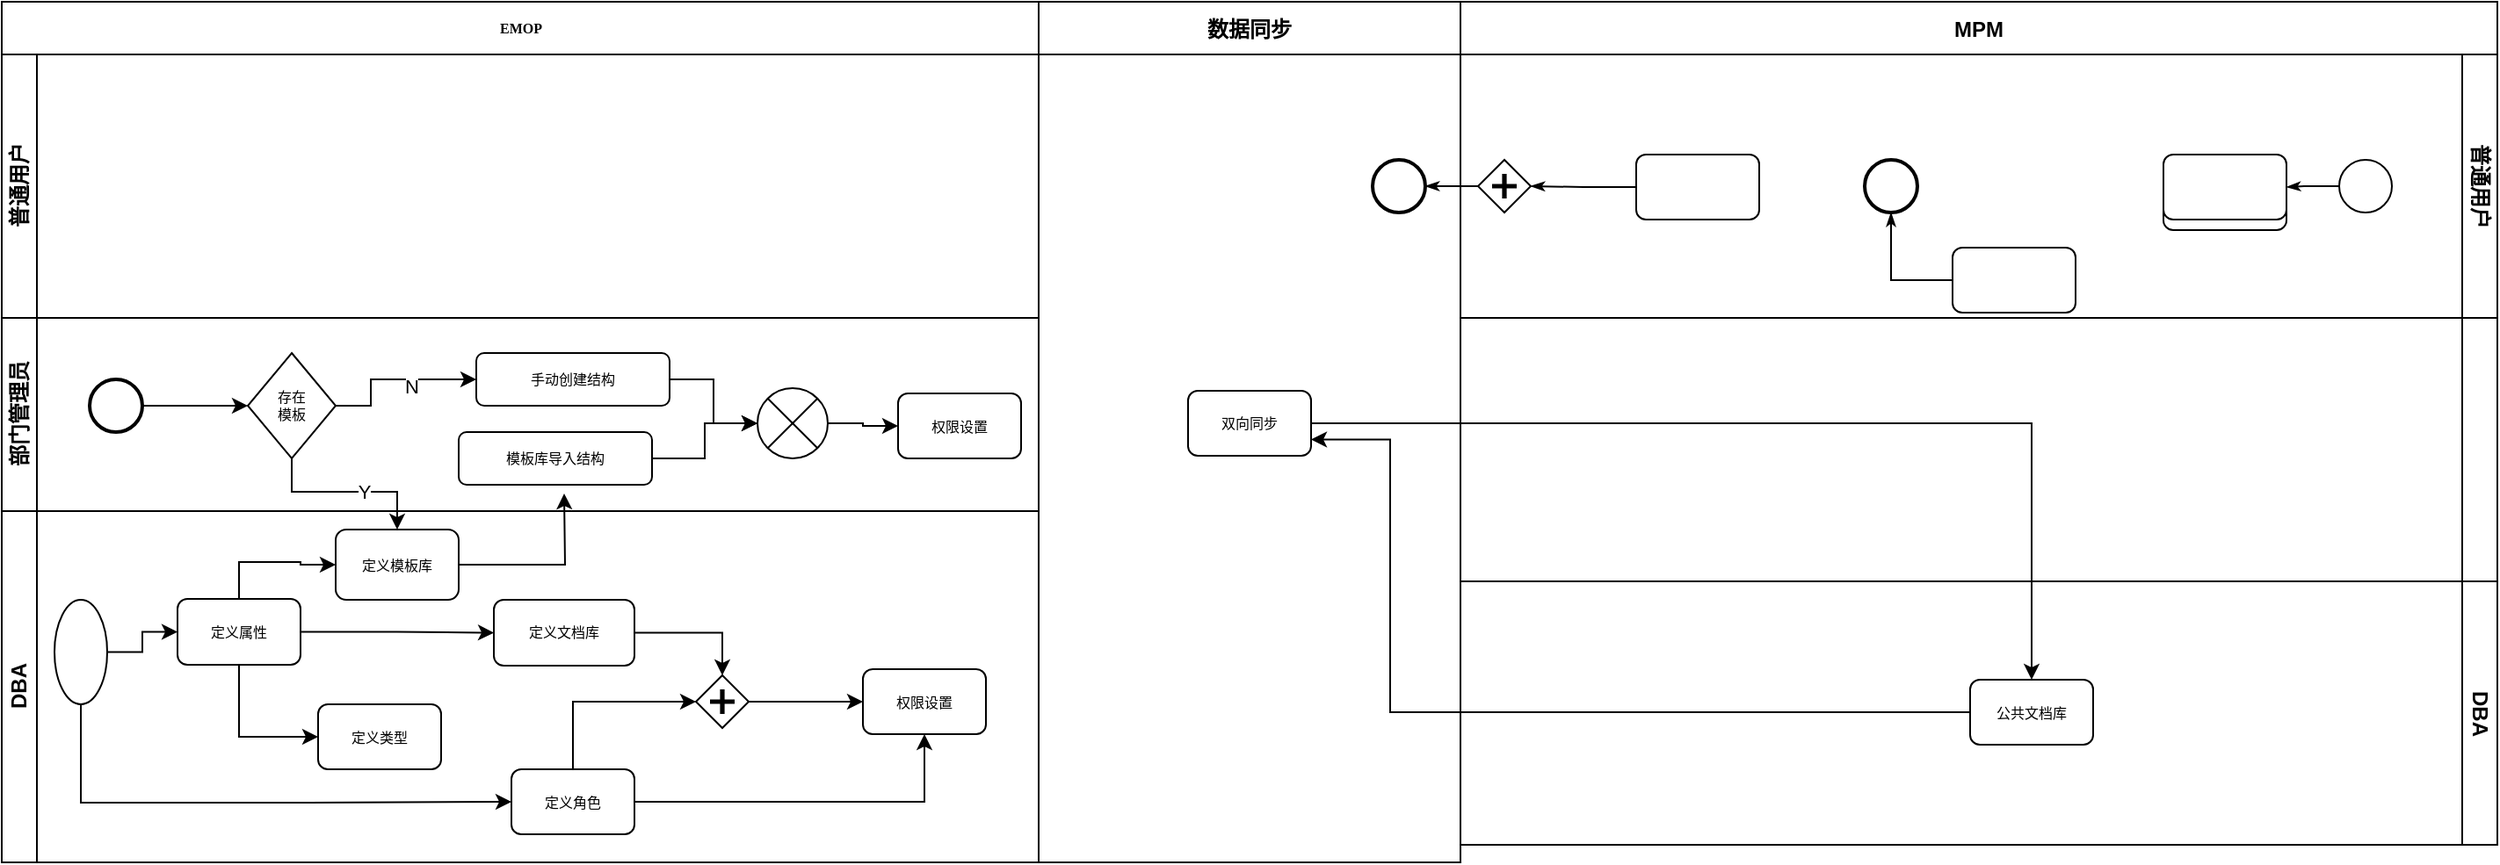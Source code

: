 <mxfile version="15.7.3" type="github">
  <diagram name="Page-1" id="c7488fd3-1785-93aa-aadb-54a6760d102a">
    <mxGraphModel dx="1078" dy="574" grid="1" gridSize="10" guides="1" tooltips="1" connect="1" arrows="1" fold="1" page="1" pageScale="1" pageWidth="1100" pageHeight="850" background="none" math="0" shadow="0">
      <root>
        <mxCell id="0" />
        <mxCell id="1" parent="0" />
        <mxCell id="2b4e8129b02d487f-1" value="EMOP" style="swimlane;html=1;childLayout=stackLayout;horizontal=1;startSize=30;horizontalStack=0;rounded=0;shadow=0;labelBackgroundColor=none;strokeWidth=1;fontFamily=Verdana;fontSize=8;align=center;" parent="1" vertex="1">
          <mxGeometry x="140" y="90" width="590" height="490" as="geometry">
            <mxRectangle x="180" y="70" width="60" height="30" as="alternateBounds" />
          </mxGeometry>
        </mxCell>
        <mxCell id="2b4e8129b02d487f-2" value="普通用户" style="swimlane;html=1;startSize=20;horizontal=0;" parent="2b4e8129b02d487f-1" vertex="1">
          <mxGeometry y="30" width="590" height="150" as="geometry">
            <mxRectangle y="30" width="590" height="20" as="alternateBounds" />
          </mxGeometry>
        </mxCell>
        <mxCell id="2b4e8129b02d487f-3" value="部门管理员" style="swimlane;html=1;startSize=20;horizontal=0;" parent="2b4e8129b02d487f-1" vertex="1">
          <mxGeometry y="180" width="590" height="110" as="geometry" />
        </mxCell>
        <mxCell id="7WWTY_hHcLsdZ9CrHhyC-141" style="edgeStyle=orthogonalEdgeStyle;rounded=0;orthogonalLoop=1;jettySize=auto;html=1;exitX=1;exitY=0.5;exitDx=0;exitDy=0;entryX=0;entryY=0.5;entryDx=0;entryDy=0;entryPerimeter=0;" edge="1" parent="2b4e8129b02d487f-3" source="2b4e8129b02d487f-8" target="7WWTY_hHcLsdZ9CrHhyC-103">
          <mxGeometry relative="1" as="geometry" />
        </mxCell>
        <mxCell id="2b4e8129b02d487f-8" value="" style="ellipse;whiteSpace=wrap;html=1;rounded=0;shadow=0;labelBackgroundColor=none;strokeWidth=2;fontFamily=Verdana;fontSize=8;align=center;" parent="2b4e8129b02d487f-3" vertex="1">
          <mxGeometry x="50" y="35" width="30" height="30" as="geometry" />
        </mxCell>
        <mxCell id="7WWTY_hHcLsdZ9CrHhyC-171" style="edgeStyle=orthogonalEdgeStyle;rounded=0;orthogonalLoop=1;jettySize=auto;html=1;" edge="1" parent="2b4e8129b02d487f-3" source="2b4e8129b02d487f-7" target="7WWTY_hHcLsdZ9CrHhyC-169">
          <mxGeometry relative="1" as="geometry" />
        </mxCell>
        <mxCell id="2b4e8129b02d487f-7" value="模板库导入结构" style="rounded=1;whiteSpace=wrap;html=1;shadow=0;labelBackgroundColor=none;strokeWidth=1;fontFamily=Verdana;fontSize=8;align=center;" parent="2b4e8129b02d487f-3" vertex="1">
          <mxGeometry x="260" y="65" width="110" height="30" as="geometry" />
        </mxCell>
        <mxCell id="7WWTY_hHcLsdZ9CrHhyC-142" style="edgeStyle=orthogonalEdgeStyle;rounded=0;orthogonalLoop=1;jettySize=auto;html=1;entryX=0;entryY=0.5;entryDx=0;entryDy=0;" edge="1" parent="2b4e8129b02d487f-3" source="7WWTY_hHcLsdZ9CrHhyC-103" target="7WWTY_hHcLsdZ9CrHhyC-167">
          <mxGeometry relative="1" as="geometry">
            <mxPoint x="320" y="30" as="targetPoint" />
            <Array as="points">
              <mxPoint x="210" y="50" />
              <mxPoint x="210" y="35" />
              <mxPoint x="260" y="35" />
            </Array>
          </mxGeometry>
        </mxCell>
        <mxCell id="7WWTY_hHcLsdZ9CrHhyC-143" value="N" style="edgeLabel;html=1;align=center;verticalAlign=middle;resizable=0;points=[];" vertex="1" connectable="0" parent="7WWTY_hHcLsdZ9CrHhyC-142">
          <mxGeometry x="0.211" y="-4" relative="1" as="geometry">
            <mxPoint as="offset" />
          </mxGeometry>
        </mxCell>
        <mxCell id="7WWTY_hHcLsdZ9CrHhyC-103" value="存在&lt;br&gt;模板" style="strokeWidth=1;html=1;shape=mxgraph.flowchart.decision;whiteSpace=wrap;rounded=1;shadow=0;labelBackgroundColor=none;fontFamily=Verdana;fontSize=8;align=center;rotation=0;" vertex="1" parent="2b4e8129b02d487f-3">
          <mxGeometry x="140" y="20" width="50" height="60" as="geometry" />
        </mxCell>
        <mxCell id="7WWTY_hHcLsdZ9CrHhyC-170" style="edgeStyle=orthogonalEdgeStyle;rounded=0;orthogonalLoop=1;jettySize=auto;html=1;entryX=0;entryY=0.5;entryDx=0;entryDy=0;entryPerimeter=0;" edge="1" parent="2b4e8129b02d487f-3" source="7WWTY_hHcLsdZ9CrHhyC-167" target="7WWTY_hHcLsdZ9CrHhyC-169">
          <mxGeometry relative="1" as="geometry" />
        </mxCell>
        <mxCell id="7WWTY_hHcLsdZ9CrHhyC-167" value="手动创建结构" style="rounded=1;whiteSpace=wrap;html=1;shadow=0;labelBackgroundColor=none;strokeWidth=1;fontFamily=Verdana;fontSize=8;align=center;" vertex="1" parent="2b4e8129b02d487f-3">
          <mxGeometry x="270" y="20" width="110" height="30" as="geometry" />
        </mxCell>
        <mxCell id="7WWTY_hHcLsdZ9CrHhyC-175" style="edgeStyle=orthogonalEdgeStyle;rounded=0;orthogonalLoop=1;jettySize=auto;html=1;entryX=0;entryY=0.5;entryDx=0;entryDy=0;" edge="1" parent="2b4e8129b02d487f-3" source="7WWTY_hHcLsdZ9CrHhyC-169" target="7WWTY_hHcLsdZ9CrHhyC-173">
          <mxGeometry relative="1" as="geometry" />
        </mxCell>
        <mxCell id="7WWTY_hHcLsdZ9CrHhyC-169" value="" style="verticalLabelPosition=bottom;verticalAlign=top;html=1;shape=mxgraph.flowchart.or;" vertex="1" parent="2b4e8129b02d487f-3">
          <mxGeometry x="430" y="40" width="40" height="40" as="geometry" />
        </mxCell>
        <mxCell id="7WWTY_hHcLsdZ9CrHhyC-173" value="权限设置" style="rounded=1;whiteSpace=wrap;html=1;shadow=0;labelBackgroundColor=none;strokeWidth=1;fontFamily=Verdana;fontSize=8;align=center;" vertex="1" parent="2b4e8129b02d487f-3">
          <mxGeometry x="510" y="43" width="70" height="37" as="geometry" />
        </mxCell>
        <mxCell id="2b4e8129b02d487f-4" value="DBA" style="swimlane;html=1;startSize=20;horizontal=0;" parent="2b4e8129b02d487f-1" vertex="1">
          <mxGeometry y="290" width="590" height="200" as="geometry" />
        </mxCell>
        <mxCell id="7WWTY_hHcLsdZ9CrHhyC-135" style="edgeStyle=orthogonalEdgeStyle;rounded=0;orthogonalLoop=1;jettySize=auto;html=1;exitX=1;exitY=0.5;exitDx=0;exitDy=0;" edge="1" parent="2b4e8129b02d487f-4" source="2b4e8129b02d487f-17" target="7WWTY_hHcLsdZ9CrHhyC-134">
          <mxGeometry relative="1" as="geometry" />
        </mxCell>
        <mxCell id="7WWTY_hHcLsdZ9CrHhyC-155" style="edgeStyle=orthogonalEdgeStyle;rounded=0;orthogonalLoop=1;jettySize=auto;html=1;exitX=0.5;exitY=0;exitDx=0;exitDy=0;entryX=0;entryY=0.5;entryDx=0;entryDy=0;" edge="1" parent="2b4e8129b02d487f-4" source="2b4e8129b02d487f-17" target="2b4e8129b02d487f-10">
          <mxGeometry relative="1" as="geometry" />
        </mxCell>
        <mxCell id="2b4e8129b02d487f-17" value="定义角色" style="rounded=1;whiteSpace=wrap;html=1;shadow=0;labelBackgroundColor=none;strokeWidth=1;fontFamily=Verdana;fontSize=8;align=center;" parent="2b4e8129b02d487f-4" vertex="1">
          <mxGeometry x="290" y="147" width="70" height="37" as="geometry" />
        </mxCell>
        <mxCell id="7WWTY_hHcLsdZ9CrHhyC-152" style="edgeStyle=orthogonalEdgeStyle;rounded=0;orthogonalLoop=1;jettySize=auto;html=1;entryX=0;entryY=0.5;entryDx=0;entryDy=0;" edge="1" parent="2b4e8129b02d487f-4" source="2b4e8129b02d487f-5" target="2b4e8129b02d487f-17">
          <mxGeometry relative="1" as="geometry">
            <Array as="points">
              <mxPoint x="45" y="166" />
              <mxPoint x="175" y="166" />
            </Array>
          </mxGeometry>
        </mxCell>
        <mxCell id="7WWTY_hHcLsdZ9CrHhyC-153" style="edgeStyle=orthogonalEdgeStyle;rounded=0;orthogonalLoop=1;jettySize=auto;html=1;exitX=1;exitY=0.5;exitDx=0;exitDy=0;entryX=0;entryY=0.5;entryDx=0;entryDy=0;" edge="1" parent="2b4e8129b02d487f-4" source="2b4e8129b02d487f-5" target="2b4e8129b02d487f-6">
          <mxGeometry relative="1" as="geometry" />
        </mxCell>
        <mxCell id="2b4e8129b02d487f-5" value="" style="ellipse;whiteSpace=wrap;html=1;rounded=0;shadow=0;labelBackgroundColor=none;strokeWidth=1;fontFamily=Verdana;fontSize=8;align=center;" parent="2b4e8129b02d487f-4" vertex="1">
          <mxGeometry x="30" y="50.5" width="30" height="59.5" as="geometry" />
        </mxCell>
        <mxCell id="7WWTY_hHcLsdZ9CrHhyC-148" style="edgeStyle=orthogonalEdgeStyle;rounded=0;orthogonalLoop=1;jettySize=auto;html=1;exitX=0.5;exitY=1;exitDx=0;exitDy=0;entryX=0;entryY=0.5;entryDx=0;entryDy=0;" edge="1" parent="2b4e8129b02d487f-4" source="2b4e8129b02d487f-6" target="2b4e8129b02d487f-12">
          <mxGeometry relative="1" as="geometry" />
        </mxCell>
        <mxCell id="7WWTY_hHcLsdZ9CrHhyC-149" style="edgeStyle=orthogonalEdgeStyle;rounded=0;orthogonalLoop=1;jettySize=auto;html=1;exitX=1;exitY=0.5;exitDx=0;exitDy=0;entryX=0;entryY=0.5;entryDx=0;entryDy=0;" edge="1" parent="2b4e8129b02d487f-4" source="2b4e8129b02d487f-6" target="7WWTY_hHcLsdZ9CrHhyC-132">
          <mxGeometry relative="1" as="geometry" />
        </mxCell>
        <mxCell id="7WWTY_hHcLsdZ9CrHhyC-157" style="edgeStyle=orthogonalEdgeStyle;rounded=0;orthogonalLoop=1;jettySize=auto;html=1;entryX=0;entryY=0.5;entryDx=0;entryDy=0;" edge="1" parent="2b4e8129b02d487f-4" source="2b4e8129b02d487f-6" target="7WWTY_hHcLsdZ9CrHhyC-136">
          <mxGeometry relative="1" as="geometry">
            <Array as="points">
              <mxPoint x="135" y="29" />
              <mxPoint x="170" y="29" />
            </Array>
          </mxGeometry>
        </mxCell>
        <mxCell id="2b4e8129b02d487f-6" value="定义属性" style="rounded=1;whiteSpace=wrap;html=1;shadow=0;labelBackgroundColor=none;strokeWidth=1;fontFamily=Verdana;fontSize=8;align=center;" parent="2b4e8129b02d487f-4" vertex="1">
          <mxGeometry x="100" y="50" width="70" height="37.5" as="geometry" />
        </mxCell>
        <mxCell id="2b4e8129b02d487f-12" value="定义类型" style="rounded=1;whiteSpace=wrap;html=1;shadow=0;labelBackgroundColor=none;strokeWidth=1;fontFamily=Verdana;fontSize=8;align=center;" parent="2b4e8129b02d487f-4" vertex="1">
          <mxGeometry x="180" y="110.0" width="70" height="37" as="geometry" />
        </mxCell>
        <mxCell id="7WWTY_hHcLsdZ9CrHhyC-154" style="edgeStyle=orthogonalEdgeStyle;rounded=0;orthogonalLoop=1;jettySize=auto;html=1;entryX=0.5;entryY=0;entryDx=0;entryDy=0;" edge="1" parent="2b4e8129b02d487f-4" source="7WWTY_hHcLsdZ9CrHhyC-132" target="2b4e8129b02d487f-10">
          <mxGeometry relative="1" as="geometry" />
        </mxCell>
        <mxCell id="7WWTY_hHcLsdZ9CrHhyC-132" value="定义文档库" style="rounded=1;whiteSpace=wrap;html=1;shadow=0;labelBackgroundColor=none;strokeWidth=1;fontFamily=Verdana;fontSize=8;align=center;rotation=0;" vertex="1" parent="2b4e8129b02d487f-4">
          <mxGeometry x="280" y="50.5" width="80" height="37.5" as="geometry" />
        </mxCell>
        <mxCell id="7WWTY_hHcLsdZ9CrHhyC-134" value="权限设置" style="rounded=1;whiteSpace=wrap;html=1;shadow=0;labelBackgroundColor=none;strokeWidth=1;fontFamily=Verdana;fontSize=8;align=center;" vertex="1" parent="2b4e8129b02d487f-4">
          <mxGeometry x="490" y="90" width="70" height="37" as="geometry" />
        </mxCell>
        <mxCell id="7WWTY_hHcLsdZ9CrHhyC-136" value="定义模板库" style="whiteSpace=wrap;html=1;rounded=1;shadow=0;fontFamily=Verdana;fontSize=8;strokeWidth=1;" vertex="1" parent="2b4e8129b02d487f-4">
          <mxGeometry x="190" y="10.5" width="70" height="40" as="geometry" />
        </mxCell>
        <mxCell id="7WWTY_hHcLsdZ9CrHhyC-156" style="edgeStyle=orthogonalEdgeStyle;rounded=0;orthogonalLoop=1;jettySize=auto;html=1;exitX=1;exitY=0.5;exitDx=0;exitDy=0;entryX=0;entryY=0.5;entryDx=0;entryDy=0;" edge="1" parent="2b4e8129b02d487f-4" source="2b4e8129b02d487f-10" target="7WWTY_hHcLsdZ9CrHhyC-134">
          <mxGeometry relative="1" as="geometry" />
        </mxCell>
        <mxCell id="2b4e8129b02d487f-10" value="" style="shape=mxgraph.bpmn.shape;html=1;verticalLabelPosition=bottom;labelBackgroundColor=#ffffff;verticalAlign=top;perimeter=rhombusPerimeter;background=gateway;outline=none;symbol=parallelGw;rounded=1;shadow=0;strokeWidth=1;fontFamily=Verdana;fontSize=8;align=center;" parent="2b4e8129b02d487f-4" vertex="1">
          <mxGeometry x="395" y="93.5" width="30" height="30" as="geometry" />
        </mxCell>
        <mxCell id="7WWTY_hHcLsdZ9CrHhyC-160" style="edgeStyle=orthogonalEdgeStyle;rounded=0;orthogonalLoop=1;jettySize=auto;html=1;entryX=0.5;entryY=0;entryDx=0;entryDy=0;" edge="1" parent="2b4e8129b02d487f-1" source="7WWTY_hHcLsdZ9CrHhyC-103" target="7WWTY_hHcLsdZ9CrHhyC-136">
          <mxGeometry relative="1" as="geometry">
            <Array as="points">
              <mxPoint x="165" y="279" />
              <mxPoint x="225" y="279" />
            </Array>
          </mxGeometry>
        </mxCell>
        <mxCell id="7WWTY_hHcLsdZ9CrHhyC-161" value="Y" style="edgeLabel;html=1;align=center;verticalAlign=middle;resizable=0;points=[];" vertex="1" connectable="0" parent="7WWTY_hHcLsdZ9CrHhyC-160">
          <mxGeometry x="0.188" relative="1" as="geometry">
            <mxPoint as="offset" />
          </mxGeometry>
        </mxCell>
        <object label="数据同步" id="7WWTY_hHcLsdZ9CrHhyC-97">
          <mxCell style="swimlane;startSize=30;" vertex="1" parent="1">
            <mxGeometry x="730" y="90" width="240" height="490" as="geometry">
              <mxRectangle x="730" y="90" width="80" height="30" as="alternateBounds" />
            </mxGeometry>
          </mxCell>
        </object>
        <mxCell id="2b4e8129b02d487f-9" value="双向同步" style="rounded=1;whiteSpace=wrap;html=1;shadow=0;labelBackgroundColor=none;strokeWidth=1;fontFamily=Verdana;fontSize=8;align=center;" parent="7WWTY_hHcLsdZ9CrHhyC-97" vertex="1">
          <mxGeometry x="85" y="221.5" width="70" height="37" as="geometry" />
        </mxCell>
        <object label="MPM" id="7WWTY_hHcLsdZ9CrHhyC-99">
          <mxCell style="swimlane;startSize=30;" vertex="1" parent="1">
            <mxGeometry x="970" y="90" width="590" height="480" as="geometry">
              <mxRectangle x="970" y="90" width="60" height="30" as="alternateBounds" />
            </mxGeometry>
          </mxCell>
        </object>
        <mxCell id="7WWTY_hHcLsdZ9CrHhyC-100" value="" style="swimlane;html=1;startSize=20;horizontal=0;rotation=-180;" vertex="1" parent="7WWTY_hHcLsdZ9CrHhyC-99">
          <mxGeometry y="180" width="590" height="300" as="geometry" />
        </mxCell>
        <mxCell id="7WWTY_hHcLsdZ9CrHhyC-102" value="" style="rounded=1;whiteSpace=wrap;html=1;shadow=0;labelBackgroundColor=none;strokeWidth=1;fontFamily=Verdana;fontSize=8;align=center;rotation=-180;" vertex="1" parent="7WWTY_hHcLsdZ9CrHhyC-100">
          <mxGeometry x="400" y="-87" width="70" height="37" as="geometry" />
        </mxCell>
        <mxCell id="7WWTY_hHcLsdZ9CrHhyC-104" value="" style="swimlane;html=1;startSize=20;horizontal=0;rotation=-180;" vertex="1" parent="7WWTY_hHcLsdZ9CrHhyC-100">
          <mxGeometry y="-2.842e-14" width="590" height="300" as="geometry">
            <mxRectangle x="560" y="250" width="30" height="50" as="alternateBounds" />
          </mxGeometry>
        </mxCell>
        <mxCell id="7WWTY_hHcLsdZ9CrHhyC-124" value="DBA" style="swimlane;html=1;startSize=20;horizontal=0;rotation=-180;" vertex="1" parent="7WWTY_hHcLsdZ9CrHhyC-104">
          <mxGeometry y="150" width="590" height="150" as="geometry">
            <mxRectangle x="560" y="250" width="30" height="50" as="alternateBounds" />
          </mxGeometry>
        </mxCell>
        <mxCell id="7WWTY_hHcLsdZ9CrHhyC-126" value="公共文档库" style="rounded=1;whiteSpace=wrap;html=1;shadow=0;labelBackgroundColor=none;strokeWidth=1;fontFamily=Verdana;fontSize=8;align=center;rotation=0;" vertex="1" parent="7WWTY_hHcLsdZ9CrHhyC-124">
          <mxGeometry x="290" y="56" width="70" height="37" as="geometry" />
        </mxCell>
        <mxCell id="7WWTY_hHcLsdZ9CrHhyC-112" value="普通用户" style="swimlane;html=1;startSize=20;horizontal=0;rotation=-180;" vertex="1" parent="7WWTY_hHcLsdZ9CrHhyC-99">
          <mxGeometry y="30" width="590" height="150" as="geometry">
            <mxRectangle y="30" width="590" height="20" as="alternateBounds" />
          </mxGeometry>
        </mxCell>
        <mxCell id="7WWTY_hHcLsdZ9CrHhyC-113" style="edgeStyle=orthogonalEdgeStyle;rounded=0;html=1;labelBackgroundColor=none;startArrow=none;startFill=0;startSize=5;endArrow=classicThin;endFill=1;endSize=5;jettySize=auto;orthogonalLoop=1;strokeWidth=1;fontFamily=Verdana;fontSize=8" edge="1" parent="7WWTY_hHcLsdZ9CrHhyC-112" source="7WWTY_hHcLsdZ9CrHhyC-114" target="7WWTY_hHcLsdZ9CrHhyC-115">
          <mxGeometry relative="1" as="geometry" />
        </mxCell>
        <mxCell id="7WWTY_hHcLsdZ9CrHhyC-114" value="" style="ellipse;whiteSpace=wrap;html=1;rounded=0;shadow=0;labelBackgroundColor=none;strokeWidth=1;fontFamily=Verdana;fontSize=8;align=center;rotation=-180;" vertex="1" parent="7WWTY_hHcLsdZ9CrHhyC-112">
          <mxGeometry x="500" y="60" width="30" height="30" as="geometry" />
        </mxCell>
        <mxCell id="7WWTY_hHcLsdZ9CrHhyC-115" value="" style="rounded=1;whiteSpace=wrap;html=1;shadow=0;labelBackgroundColor=none;strokeWidth=1;fontFamily=Verdana;fontSize=8;align=center;rotation=-180;" vertex="1" parent="7WWTY_hHcLsdZ9CrHhyC-112">
          <mxGeometry x="400" y="57" width="70" height="37" as="geometry" />
        </mxCell>
        <mxCell id="7WWTY_hHcLsdZ9CrHhyC-116" style="edgeStyle=orthogonalEdgeStyle;rounded=0;html=1;labelBackgroundColor=none;startArrow=none;startFill=0;startSize=5;endArrow=classicThin;endFill=1;endSize=5;jettySize=auto;orthogonalLoop=1;strokeWidth=1;fontFamily=Verdana;fontSize=8" edge="1" parent="7WWTY_hHcLsdZ9CrHhyC-112" source="7WWTY_hHcLsdZ9CrHhyC-117" target="7WWTY_hHcLsdZ9CrHhyC-118">
          <mxGeometry relative="1" as="geometry" />
        </mxCell>
        <mxCell id="7WWTY_hHcLsdZ9CrHhyC-117" value="" style="rounded=1;whiteSpace=wrap;html=1;shadow=0;labelBackgroundColor=none;strokeWidth=1;fontFamily=Verdana;fontSize=8;align=center;rotation=-180;" vertex="1" parent="7WWTY_hHcLsdZ9CrHhyC-112">
          <mxGeometry x="280" y="110" width="70" height="37" as="geometry" />
        </mxCell>
        <mxCell id="7WWTY_hHcLsdZ9CrHhyC-118" value="" style="ellipse;whiteSpace=wrap;html=1;rounded=0;shadow=0;labelBackgroundColor=none;strokeWidth=2;fontFamily=Verdana;fontSize=8;align=center;rotation=-180;" vertex="1" parent="7WWTY_hHcLsdZ9CrHhyC-112">
          <mxGeometry x="230" y="60" width="30" height="30" as="geometry" />
        </mxCell>
        <mxCell id="7WWTY_hHcLsdZ9CrHhyC-119" style="edgeStyle=orthogonalEdgeStyle;rounded=0;html=1;entryX=0;entryY=0.5;labelBackgroundColor=none;startArrow=none;startFill=0;startSize=5;endArrow=classicThin;endFill=1;endSize=5;jettySize=auto;orthogonalLoop=1;strokeWidth=1;fontFamily=Verdana;fontSize=8" edge="1" parent="7WWTY_hHcLsdZ9CrHhyC-112" source="7WWTY_hHcLsdZ9CrHhyC-120" target="7WWTY_hHcLsdZ9CrHhyC-122">
          <mxGeometry relative="1" as="geometry" />
        </mxCell>
        <mxCell id="7WWTY_hHcLsdZ9CrHhyC-120" value="" style="rounded=1;whiteSpace=wrap;html=1;shadow=0;labelBackgroundColor=none;strokeWidth=1;fontFamily=Verdana;fontSize=8;align=center;rotation=-180;" vertex="1" parent="7WWTY_hHcLsdZ9CrHhyC-112">
          <mxGeometry x="100" y="57" width="70" height="37" as="geometry" />
        </mxCell>
        <mxCell id="7WWTY_hHcLsdZ9CrHhyC-121" style="edgeStyle=orthogonalEdgeStyle;rounded=0;html=1;labelBackgroundColor=none;startArrow=none;startFill=0;startSize=5;endArrow=classicThin;endFill=1;endSize=5;jettySize=auto;orthogonalLoop=1;strokeWidth=1;fontFamily=Verdana;fontSize=8" edge="1" parent="7WWTY_hHcLsdZ9CrHhyC-112" source="7WWTY_hHcLsdZ9CrHhyC-122" target="7WWTY_hHcLsdZ9CrHhyC-123">
          <mxGeometry relative="1" as="geometry" />
        </mxCell>
        <mxCell id="7WWTY_hHcLsdZ9CrHhyC-122" value="" style="shape=mxgraph.bpmn.shape;html=1;verticalLabelPosition=bottom;labelBackgroundColor=#ffffff;verticalAlign=top;perimeter=rhombusPerimeter;background=gateway;outline=none;symbol=parallelGw;rounded=1;shadow=0;strokeWidth=1;fontFamily=Verdana;fontSize=8;align=center;rotation=-180;" vertex="1" parent="7WWTY_hHcLsdZ9CrHhyC-112">
          <mxGeometry x="10" y="60" width="30" height="30" as="geometry" />
        </mxCell>
        <mxCell id="7WWTY_hHcLsdZ9CrHhyC-123" value="" style="ellipse;whiteSpace=wrap;html=1;rounded=0;shadow=0;labelBackgroundColor=none;strokeWidth=2;fontFamily=Verdana;fontSize=8;align=center;rotation=-180;" vertex="1" parent="7WWTY_hHcLsdZ9CrHhyC-112">
          <mxGeometry x="-50" y="60" width="30" height="30" as="geometry" />
        </mxCell>
        <mxCell id="7WWTY_hHcLsdZ9CrHhyC-139" style="edgeStyle=orthogonalEdgeStyle;rounded=0;orthogonalLoop=1;jettySize=auto;html=1;entryX=0.5;entryY=0;entryDx=0;entryDy=0;" edge="1" parent="1" source="2b4e8129b02d487f-9" target="7WWTY_hHcLsdZ9CrHhyC-126">
          <mxGeometry relative="1" as="geometry" />
        </mxCell>
        <mxCell id="7WWTY_hHcLsdZ9CrHhyC-140" style="edgeStyle=orthogonalEdgeStyle;rounded=0;orthogonalLoop=1;jettySize=auto;html=1;exitX=0;exitY=0.5;exitDx=0;exitDy=0;entryX=1;entryY=0.75;entryDx=0;entryDy=0;" edge="1" parent="1" source="7WWTY_hHcLsdZ9CrHhyC-126" target="2b4e8129b02d487f-9">
          <mxGeometry relative="1" as="geometry">
            <Array as="points">
              <mxPoint x="930" y="495" />
              <mxPoint x="930" y="339" />
            </Array>
          </mxGeometry>
        </mxCell>
        <mxCell id="7WWTY_hHcLsdZ9CrHhyC-174" style="edgeStyle=orthogonalEdgeStyle;rounded=0;orthogonalLoop=1;jettySize=auto;html=1;" edge="1" parent="1" source="7WWTY_hHcLsdZ9CrHhyC-136">
          <mxGeometry relative="1" as="geometry">
            <mxPoint x="460" y="370" as="targetPoint" />
          </mxGeometry>
        </mxCell>
      </root>
    </mxGraphModel>
  </diagram>
</mxfile>
